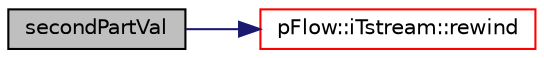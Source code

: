 digraph "secondPartVal"
{
 // LATEX_PDF_SIZE
  edge [fontname="Helvetica",fontsize="10",labelfontname="Helvetica",labelfontsize="10"];
  node [fontname="Helvetica",fontsize="10",shape=record];
  rankdir="LR";
  Node1 [label="secondPartVal",height=0.2,width=0.4,color="black", fillcolor="grey75", style="filled", fontcolor="black",tooltip=" "];
  Node1 -> Node2 [color="midnightblue",fontsize="10",style="solid",fontname="Helvetica"];
  Node2 [label="pFlow::iTstream::rewind",height=0.2,width=0.4,color="red", fillcolor="white", style="filled",URL="$classpFlow_1_1iTstream.html#a16b5576a276bb013a4bfc1dccacf3671",tooltip="Rewind the stream so that it may be read again."];
}
